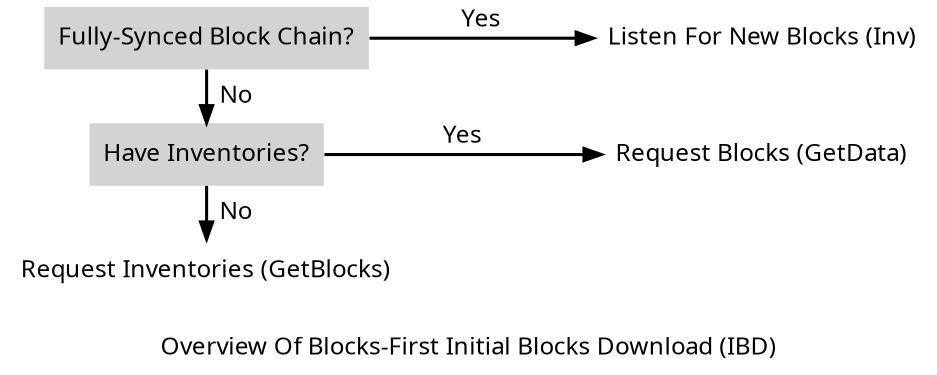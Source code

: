 digraph {
// This file is licensed under the MIT License (MIT) available on
// http://opensource.org/licenses/MIT.

size=6.25;
rankdir=TB
splines = "true";
ranksep = 0.2;
nodesep = 0.9;

edge [ penwidth = 1.75, fontname="Sans" ]
node [ penwidth = 1.75, shape = "none", fontname="Sans"]
graph [ penwidth = 1.75, fontname="Sans" ]

fsbc [ label = "Fully-Synced Block Chain?", style = "filled" ];
listen [ label = "Listen For New Blocks (Inv)" ];
request_blocks [ label = "Request Blocks (GetData)" ];
request_invs [ label = "Request Inventories (GetBlocks)" ];
have_invs [ label = "Have Inventories?", style = "filled" ];

fsbc -> have_invs [ label = "  No" ];
fsbc -> listen [ label = "Yes", constraint = false ];
have_invs -> request_invs [ label = "  No" ];

have_invs -> request_blocks [ label = "Yes", constraint=false ];

listen -> request_blocks [ style = "invis" ];



label = "\ \nOverview Of Blocks-First Initial Blocks Download (IBD)"
}
